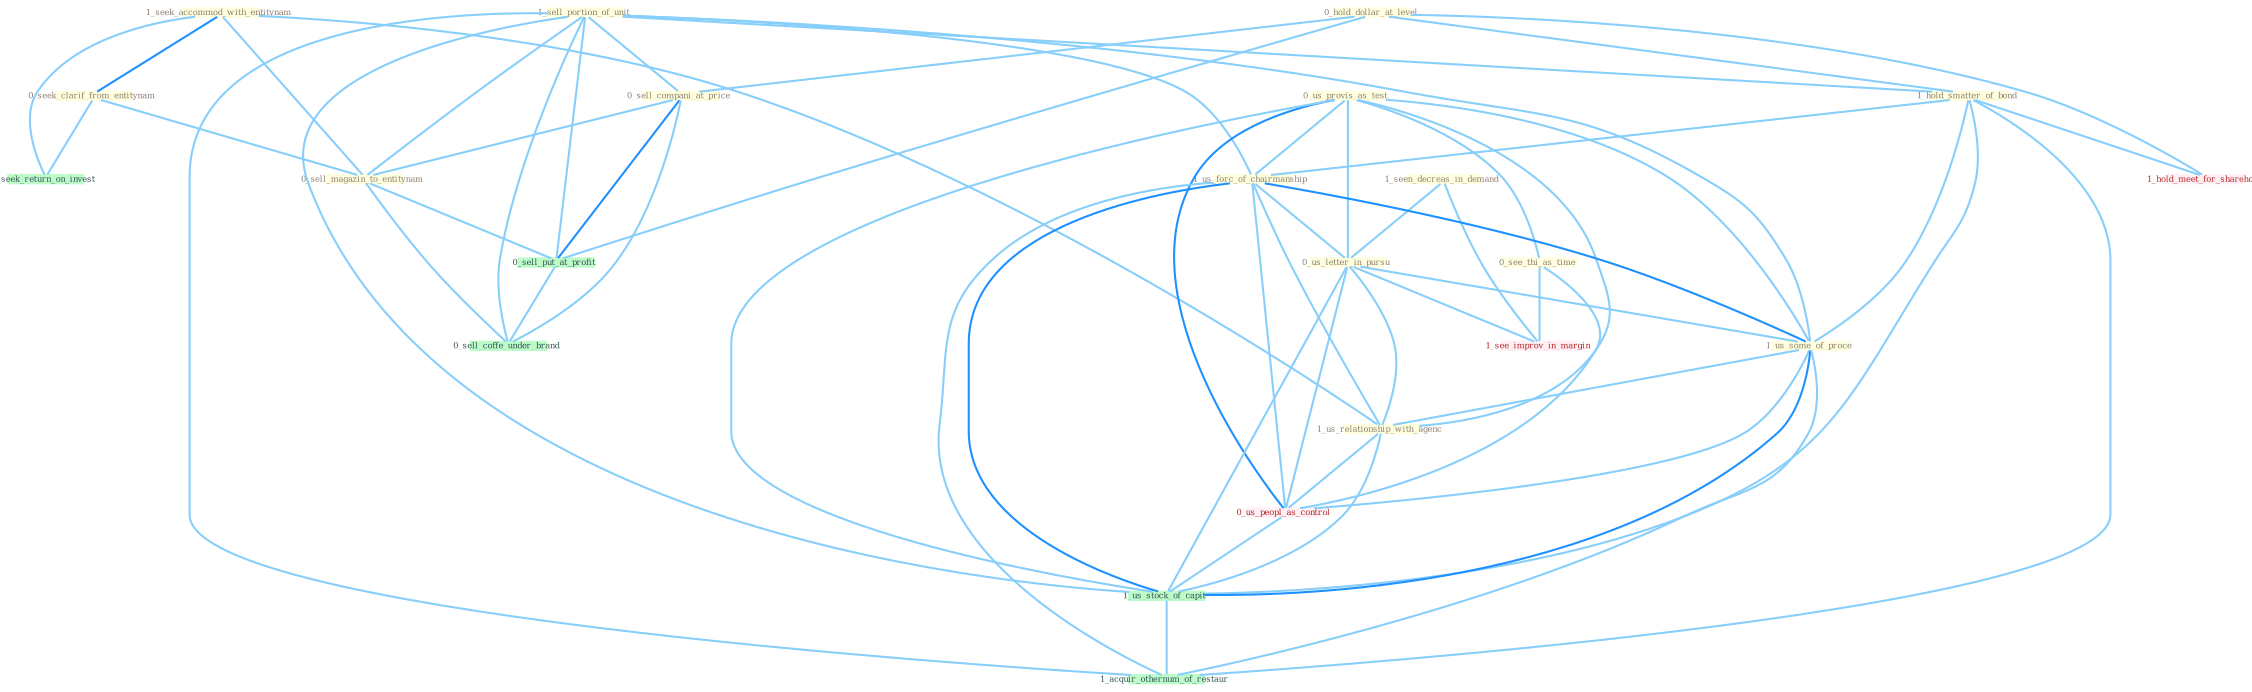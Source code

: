 Graph G{ 
    node
    [shape=polygon,style=filled,width=.5,height=.06,color="#BDFCC9",fixedsize=true,fontsize=4,
    fontcolor="#2f4f4f"];
    {node
    [color="#ffffe0", fontcolor="#8b7d6b"] "1_seek_accommod_with_entitynam " "1_sell_portion_of_unit " "1_seen_decreas_in_demand " "0_hold_dollar_at_level " "0_sell_compani_at_price " "0_us_provis_as_test " "1_hold_smatter_of_bond " "1_us_forc_of_chairmanship " "0_seek_clarif_from_entitynam " "0_see_thi_as_time " "0_us_letter_in_pursu " "1_us_some_of_proce " "1_us_relationship_with_agenc " "0_sell_magazin_to_entitynam "}
{node [color="#fff0f5", fontcolor="#b22222"] "0_us_peopl_as_control " "1_see_improv_in_margin " "1_hold_meet_for_sharehold "}
edge [color="#B0E2FF"];

	"1_seek_accommod_with_entitynam " -- "0_seek_clarif_from_entitynam " [w="2", color="#1e90ff" , len=0.8];
	"1_seek_accommod_with_entitynam " -- "1_us_relationship_with_agenc " [w="1", color="#87cefa" ];
	"1_seek_accommod_with_entitynam " -- "0_sell_magazin_to_entitynam " [w="1", color="#87cefa" ];
	"1_seek_accommod_with_entitynam " -- "0_seek_return_on_invest " [w="1", color="#87cefa" ];
	"1_sell_portion_of_unit " -- "0_sell_compani_at_price " [w="1", color="#87cefa" ];
	"1_sell_portion_of_unit " -- "1_hold_smatter_of_bond " [w="1", color="#87cefa" ];
	"1_sell_portion_of_unit " -- "1_us_forc_of_chairmanship " [w="1", color="#87cefa" ];
	"1_sell_portion_of_unit " -- "1_us_some_of_proce " [w="1", color="#87cefa" ];
	"1_sell_portion_of_unit " -- "0_sell_magazin_to_entitynam " [w="1", color="#87cefa" ];
	"1_sell_portion_of_unit " -- "0_sell_put_at_profit " [w="1", color="#87cefa" ];
	"1_sell_portion_of_unit " -- "1_us_stock_of_capit " [w="1", color="#87cefa" ];
	"1_sell_portion_of_unit " -- "0_sell_coffe_under_brand " [w="1", color="#87cefa" ];
	"1_sell_portion_of_unit " -- "1_acquir_othernum_of_restaur " [w="1", color="#87cefa" ];
	"1_seen_decreas_in_demand " -- "0_us_letter_in_pursu " [w="1", color="#87cefa" ];
	"1_seen_decreas_in_demand " -- "1_see_improv_in_margin " [w="1", color="#87cefa" ];
	"0_hold_dollar_at_level " -- "0_sell_compani_at_price " [w="1", color="#87cefa" ];
	"0_hold_dollar_at_level " -- "1_hold_smatter_of_bond " [w="1", color="#87cefa" ];
	"0_hold_dollar_at_level " -- "0_sell_put_at_profit " [w="1", color="#87cefa" ];
	"0_hold_dollar_at_level " -- "1_hold_meet_for_sharehold " [w="1", color="#87cefa" ];
	"0_sell_compani_at_price " -- "0_sell_magazin_to_entitynam " [w="1", color="#87cefa" ];
	"0_sell_compani_at_price " -- "0_sell_put_at_profit " [w="2", color="#1e90ff" , len=0.8];
	"0_sell_compani_at_price " -- "0_sell_coffe_under_brand " [w="1", color="#87cefa" ];
	"0_us_provis_as_test " -- "1_us_forc_of_chairmanship " [w="1", color="#87cefa" ];
	"0_us_provis_as_test " -- "0_see_thi_as_time " [w="1", color="#87cefa" ];
	"0_us_provis_as_test " -- "0_us_letter_in_pursu " [w="1", color="#87cefa" ];
	"0_us_provis_as_test " -- "1_us_some_of_proce " [w="1", color="#87cefa" ];
	"0_us_provis_as_test " -- "1_us_relationship_with_agenc " [w="1", color="#87cefa" ];
	"0_us_provis_as_test " -- "0_us_peopl_as_control " [w="2", color="#1e90ff" , len=0.8];
	"0_us_provis_as_test " -- "1_us_stock_of_capit " [w="1", color="#87cefa" ];
	"1_hold_smatter_of_bond " -- "1_us_forc_of_chairmanship " [w="1", color="#87cefa" ];
	"1_hold_smatter_of_bond " -- "1_us_some_of_proce " [w="1", color="#87cefa" ];
	"1_hold_smatter_of_bond " -- "1_us_stock_of_capit " [w="1", color="#87cefa" ];
	"1_hold_smatter_of_bond " -- "1_hold_meet_for_sharehold " [w="1", color="#87cefa" ];
	"1_hold_smatter_of_bond " -- "1_acquir_othernum_of_restaur " [w="1", color="#87cefa" ];
	"1_us_forc_of_chairmanship " -- "0_us_letter_in_pursu " [w="1", color="#87cefa" ];
	"1_us_forc_of_chairmanship " -- "1_us_some_of_proce " [w="2", color="#1e90ff" , len=0.8];
	"1_us_forc_of_chairmanship " -- "1_us_relationship_with_agenc " [w="1", color="#87cefa" ];
	"1_us_forc_of_chairmanship " -- "0_us_peopl_as_control " [w="1", color="#87cefa" ];
	"1_us_forc_of_chairmanship " -- "1_us_stock_of_capit " [w="2", color="#1e90ff" , len=0.8];
	"1_us_forc_of_chairmanship " -- "1_acquir_othernum_of_restaur " [w="1", color="#87cefa" ];
	"0_seek_clarif_from_entitynam " -- "0_sell_magazin_to_entitynam " [w="1", color="#87cefa" ];
	"0_seek_clarif_from_entitynam " -- "0_seek_return_on_invest " [w="1", color="#87cefa" ];
	"0_see_thi_as_time " -- "0_us_peopl_as_control " [w="1", color="#87cefa" ];
	"0_see_thi_as_time " -- "1_see_improv_in_margin " [w="1", color="#87cefa" ];
	"0_us_letter_in_pursu " -- "1_us_some_of_proce " [w="1", color="#87cefa" ];
	"0_us_letter_in_pursu " -- "1_us_relationship_with_agenc " [w="1", color="#87cefa" ];
	"0_us_letter_in_pursu " -- "0_us_peopl_as_control " [w="1", color="#87cefa" ];
	"0_us_letter_in_pursu " -- "1_us_stock_of_capit " [w="1", color="#87cefa" ];
	"0_us_letter_in_pursu " -- "1_see_improv_in_margin " [w="1", color="#87cefa" ];
	"1_us_some_of_proce " -- "1_us_relationship_with_agenc " [w="1", color="#87cefa" ];
	"1_us_some_of_proce " -- "0_us_peopl_as_control " [w="1", color="#87cefa" ];
	"1_us_some_of_proce " -- "1_us_stock_of_capit " [w="2", color="#1e90ff" , len=0.8];
	"1_us_some_of_proce " -- "1_acquir_othernum_of_restaur " [w="1", color="#87cefa" ];
	"1_us_relationship_with_agenc " -- "0_us_peopl_as_control " [w="1", color="#87cefa" ];
	"1_us_relationship_with_agenc " -- "1_us_stock_of_capit " [w="1", color="#87cefa" ];
	"0_sell_magazin_to_entitynam " -- "0_sell_put_at_profit " [w="1", color="#87cefa" ];
	"0_sell_magazin_to_entitynam " -- "0_sell_coffe_under_brand " [w="1", color="#87cefa" ];
	"0_us_peopl_as_control " -- "1_us_stock_of_capit " [w="1", color="#87cefa" ];
	"0_sell_put_at_profit " -- "0_sell_coffe_under_brand " [w="1", color="#87cefa" ];
	"1_us_stock_of_capit " -- "1_acquir_othernum_of_restaur " [w="1", color="#87cefa" ];
}
